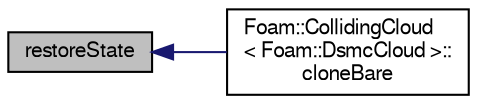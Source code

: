 digraph "restoreState"
{
  bgcolor="transparent";
  edge [fontname="FreeSans",fontsize="10",labelfontname="FreeSans",labelfontsize="10"];
  node [fontname="FreeSans",fontsize="10",shape=record];
  rankdir="LR";
  Node41 [label="restoreState",height=0.2,width=0.4,color="black", fillcolor="grey75", style="filled", fontcolor="black"];
  Node41 -> Node42 [dir="back",color="midnightblue",fontsize="10",style="solid",fontname="FreeSans"];
  Node42 [label="Foam::CollidingCloud\l\< Foam::DsmcCloud \>::\lcloneBare",height=0.2,width=0.4,color="black",URL="$a23758.html#a519c85b79b984c70934c244a934588ca",tooltip="Construct and return bare clone based on (this) with new name. "];
}
